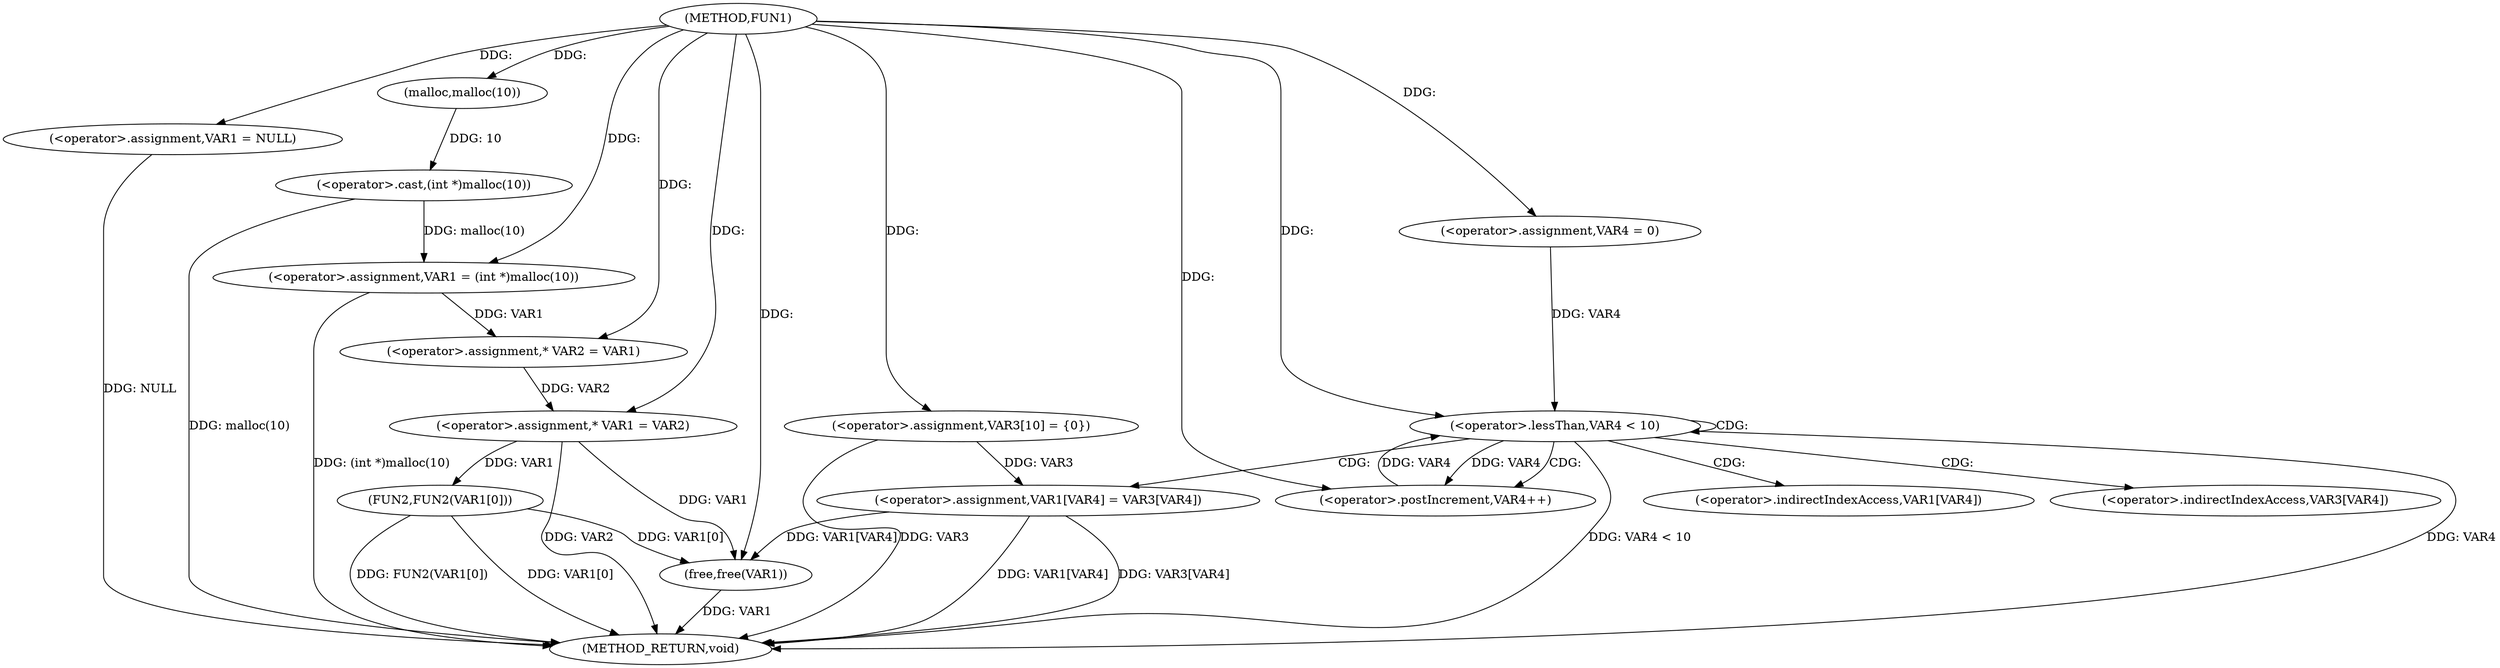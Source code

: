 digraph FUN1 {  
"1000100" [label = "(METHOD,FUN1)" ]
"1000149" [label = "(METHOD_RETURN,void)" ]
"1000103" [label = "(<operator>.assignment,VAR1 = NULL)" ]
"1000106" [label = "(<operator>.assignment,VAR1 = (int *)malloc(10))" ]
"1000108" [label = "(<operator>.cast,(int *)malloc(10))" ]
"1000110" [label = "(malloc,malloc(10))" ]
"1000114" [label = "(<operator>.assignment,* VAR2 = VAR1)" ]
"1000118" [label = "(<operator>.assignment,* VAR1 = VAR2)" ]
"1000123" [label = "(<operator>.assignment,VAR3[10] = {0})" ]
"1000127" [label = "(<operator>.assignment,VAR4 = 0)" ]
"1000130" [label = "(<operator>.lessThan,VAR4 < 10)" ]
"1000133" [label = "(<operator>.postIncrement,VAR4++)" ]
"1000136" [label = "(<operator>.assignment,VAR1[VAR4] = VAR3[VAR4])" ]
"1000143" [label = "(FUN2,FUN2(VAR1[0]))" ]
"1000147" [label = "(free,free(VAR1))" ]
"1000137" [label = "(<operator>.indirectIndexAccess,VAR1[VAR4])" ]
"1000140" [label = "(<operator>.indirectIndexAccess,VAR3[VAR4])" ]
  "1000130" -> "1000149"  [ label = "DDG: VAR4 < 10"] 
  "1000106" -> "1000149"  [ label = "DDG: (int *)malloc(10)"] 
  "1000103" -> "1000149"  [ label = "DDG: NULL"] 
  "1000136" -> "1000149"  [ label = "DDG: VAR3[VAR4]"] 
  "1000147" -> "1000149"  [ label = "DDG: VAR1"] 
  "1000143" -> "1000149"  [ label = "DDG: VAR1[0]"] 
  "1000108" -> "1000149"  [ label = "DDG: malloc(10)"] 
  "1000118" -> "1000149"  [ label = "DDG: VAR2"] 
  "1000143" -> "1000149"  [ label = "DDG: FUN2(VAR1[0])"] 
  "1000136" -> "1000149"  [ label = "DDG: VAR1[VAR4]"] 
  "1000130" -> "1000149"  [ label = "DDG: VAR4"] 
  "1000123" -> "1000149"  [ label = "DDG: VAR3"] 
  "1000100" -> "1000103"  [ label = "DDG: "] 
  "1000108" -> "1000106"  [ label = "DDG: malloc(10)"] 
  "1000100" -> "1000106"  [ label = "DDG: "] 
  "1000110" -> "1000108"  [ label = "DDG: 10"] 
  "1000100" -> "1000110"  [ label = "DDG: "] 
  "1000106" -> "1000114"  [ label = "DDG: VAR1"] 
  "1000100" -> "1000114"  [ label = "DDG: "] 
  "1000114" -> "1000118"  [ label = "DDG: VAR2"] 
  "1000100" -> "1000118"  [ label = "DDG: "] 
  "1000100" -> "1000123"  [ label = "DDG: "] 
  "1000100" -> "1000127"  [ label = "DDG: "] 
  "1000133" -> "1000130"  [ label = "DDG: VAR4"] 
  "1000127" -> "1000130"  [ label = "DDG: VAR4"] 
  "1000100" -> "1000130"  [ label = "DDG: "] 
  "1000130" -> "1000133"  [ label = "DDG: VAR4"] 
  "1000100" -> "1000133"  [ label = "DDG: "] 
  "1000123" -> "1000136"  [ label = "DDG: VAR3"] 
  "1000118" -> "1000143"  [ label = "DDG: VAR1"] 
  "1000143" -> "1000147"  [ label = "DDG: VAR1[0]"] 
  "1000118" -> "1000147"  [ label = "DDG: VAR1"] 
  "1000136" -> "1000147"  [ label = "DDG: VAR1[VAR4]"] 
  "1000100" -> "1000147"  [ label = "DDG: "] 
  "1000130" -> "1000137"  [ label = "CDG: "] 
  "1000130" -> "1000130"  [ label = "CDG: "] 
  "1000130" -> "1000133"  [ label = "CDG: "] 
  "1000130" -> "1000136"  [ label = "CDG: "] 
  "1000130" -> "1000140"  [ label = "CDG: "] 
}

